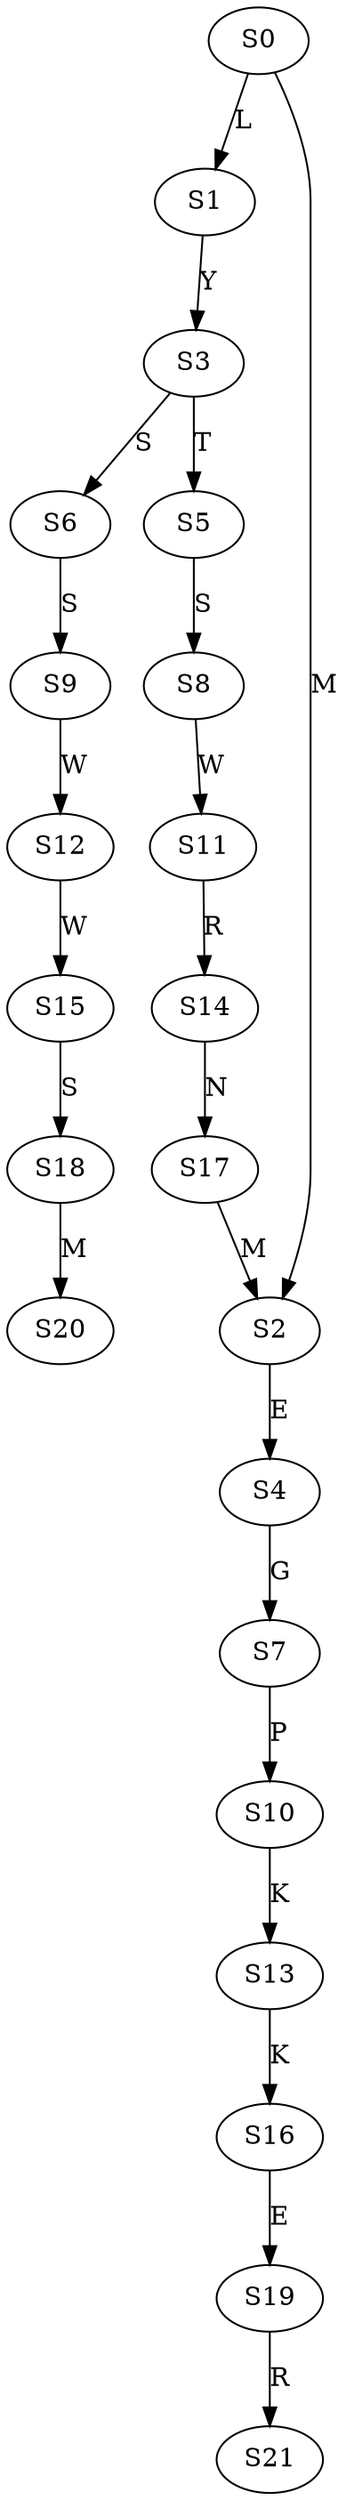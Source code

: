 strict digraph  {
	S0 -> S1 [ label = L ];
	S0 -> S2 [ label = M ];
	S1 -> S3 [ label = Y ];
	S2 -> S4 [ label = E ];
	S3 -> S5 [ label = T ];
	S3 -> S6 [ label = S ];
	S4 -> S7 [ label = G ];
	S5 -> S8 [ label = S ];
	S6 -> S9 [ label = S ];
	S7 -> S10 [ label = P ];
	S8 -> S11 [ label = W ];
	S9 -> S12 [ label = W ];
	S10 -> S13 [ label = K ];
	S11 -> S14 [ label = R ];
	S12 -> S15 [ label = W ];
	S13 -> S16 [ label = K ];
	S14 -> S17 [ label = N ];
	S15 -> S18 [ label = S ];
	S16 -> S19 [ label = E ];
	S17 -> S2 [ label = M ];
	S18 -> S20 [ label = M ];
	S19 -> S21 [ label = R ];
}
